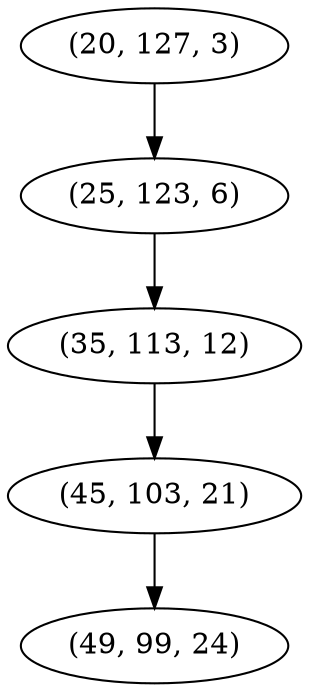 digraph tree {
    "(20, 127, 3)";
    "(25, 123, 6)";
    "(35, 113, 12)";
    "(45, 103, 21)";
    "(49, 99, 24)";
    "(20, 127, 3)" -> "(25, 123, 6)";
    "(25, 123, 6)" -> "(35, 113, 12)";
    "(35, 113, 12)" -> "(45, 103, 21)";
    "(45, 103, 21)" -> "(49, 99, 24)";
}
